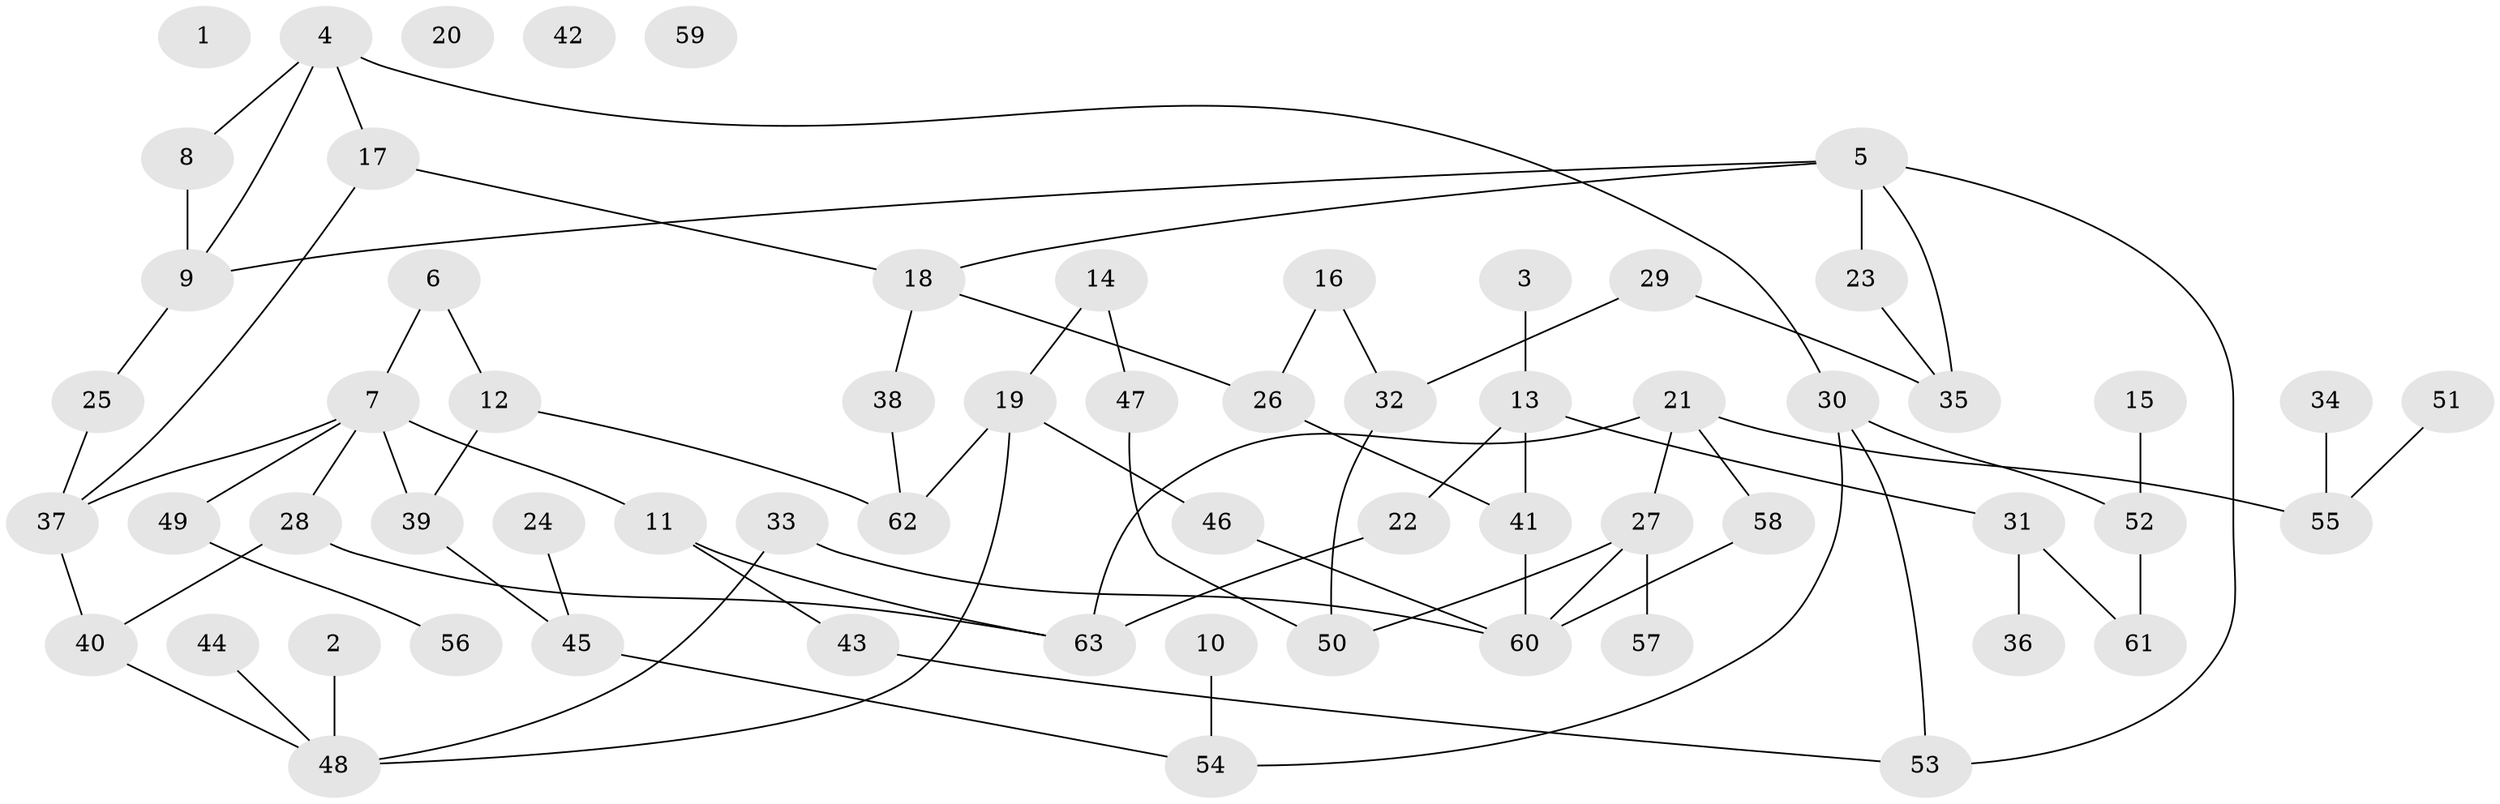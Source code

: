 // coarse degree distribution, {0: 0.0975609756097561, 1: 0.1951219512195122, 3: 0.21951219512195122, 5: 0.07317073170731707, 4: 0.12195121951219512, 2: 0.21951219512195122, 7: 0.04878048780487805, 6: 0.024390243902439025}
// Generated by graph-tools (version 1.1) at 2025/41/03/06/25 10:41:19]
// undirected, 63 vertices, 79 edges
graph export_dot {
graph [start="1"]
  node [color=gray90,style=filled];
  1;
  2;
  3;
  4;
  5;
  6;
  7;
  8;
  9;
  10;
  11;
  12;
  13;
  14;
  15;
  16;
  17;
  18;
  19;
  20;
  21;
  22;
  23;
  24;
  25;
  26;
  27;
  28;
  29;
  30;
  31;
  32;
  33;
  34;
  35;
  36;
  37;
  38;
  39;
  40;
  41;
  42;
  43;
  44;
  45;
  46;
  47;
  48;
  49;
  50;
  51;
  52;
  53;
  54;
  55;
  56;
  57;
  58;
  59;
  60;
  61;
  62;
  63;
  2 -- 48;
  3 -- 13;
  4 -- 8;
  4 -- 9;
  4 -- 17;
  4 -- 30;
  5 -- 9;
  5 -- 18;
  5 -- 23;
  5 -- 35;
  5 -- 53;
  6 -- 7;
  6 -- 12;
  7 -- 11;
  7 -- 28;
  7 -- 37;
  7 -- 39;
  7 -- 49;
  8 -- 9;
  9 -- 25;
  10 -- 54;
  11 -- 43;
  11 -- 63;
  12 -- 39;
  12 -- 62;
  13 -- 22;
  13 -- 31;
  13 -- 41;
  14 -- 19;
  14 -- 47;
  15 -- 52;
  16 -- 26;
  16 -- 32;
  17 -- 18;
  17 -- 37;
  18 -- 26;
  18 -- 38;
  19 -- 46;
  19 -- 48;
  19 -- 62;
  21 -- 27;
  21 -- 55;
  21 -- 58;
  21 -- 63;
  22 -- 63;
  23 -- 35;
  24 -- 45;
  25 -- 37;
  26 -- 41;
  27 -- 50;
  27 -- 57;
  27 -- 60;
  28 -- 40;
  28 -- 63;
  29 -- 32;
  29 -- 35;
  30 -- 52;
  30 -- 53;
  30 -- 54;
  31 -- 36;
  31 -- 61;
  32 -- 50;
  33 -- 48;
  33 -- 60;
  34 -- 55;
  37 -- 40;
  38 -- 62;
  39 -- 45;
  40 -- 48;
  41 -- 60;
  43 -- 53;
  44 -- 48;
  45 -- 54;
  46 -- 60;
  47 -- 50;
  49 -- 56;
  51 -- 55;
  52 -- 61;
  58 -- 60;
}
